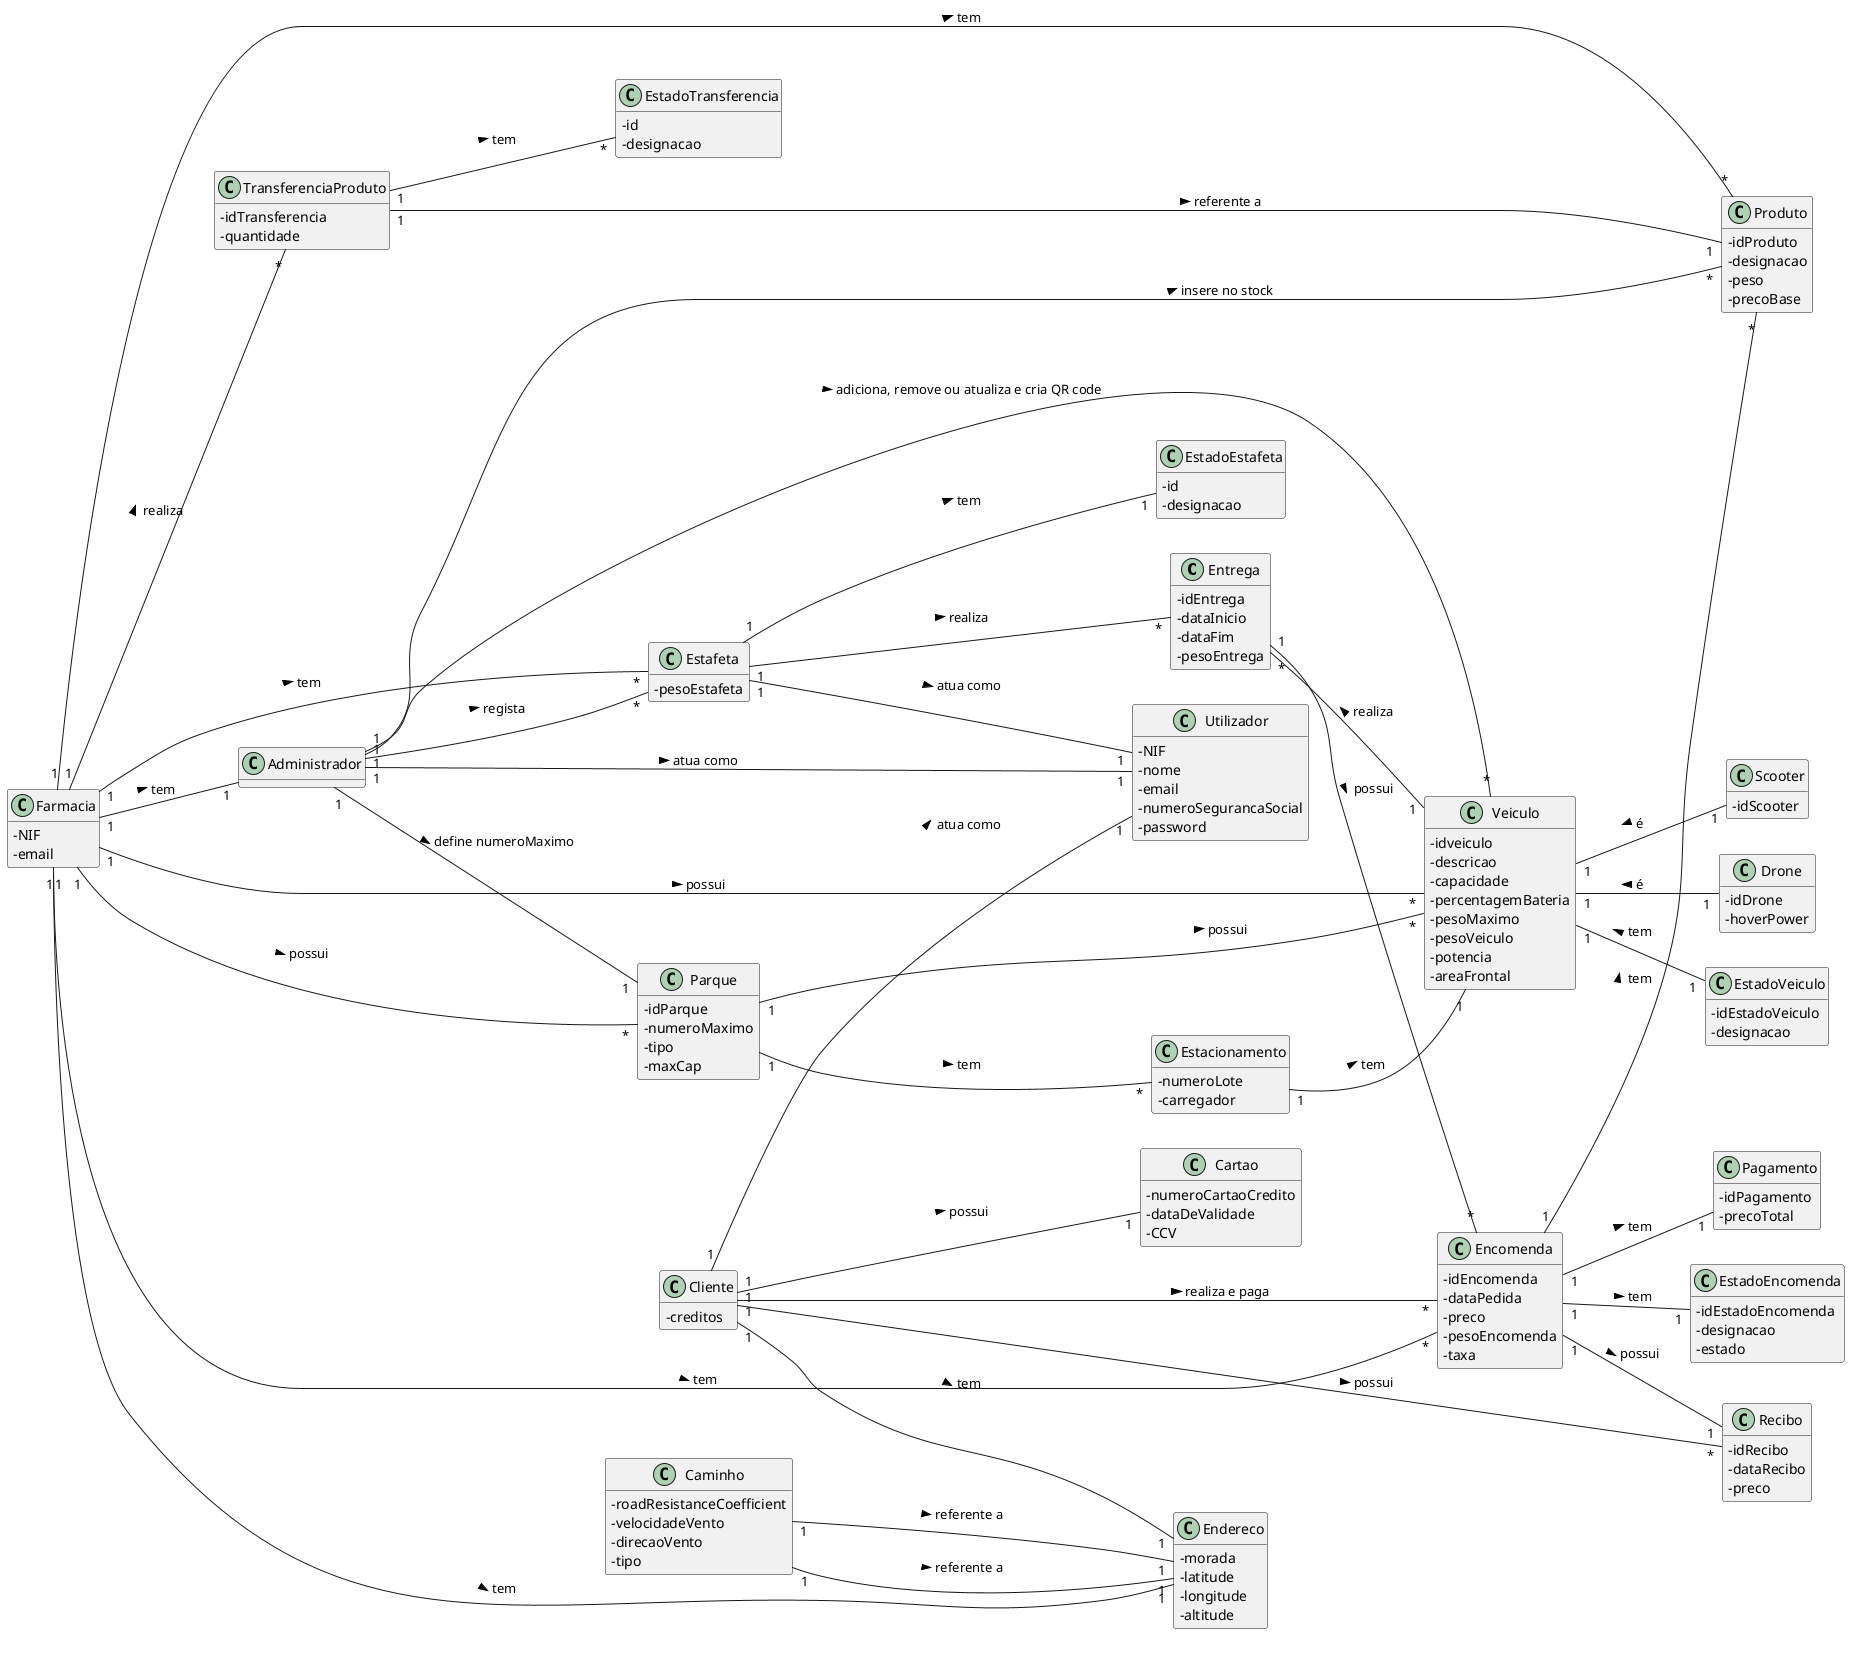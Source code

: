 @startuml
skinparam classAttributeIconSize 0
hide methods
left to right direction

class Entrega {
  -idEntrega
  -dataInicio
  -dataFim
  -pesoEntrega
}

class Encomenda {
  -idEncomenda
  -dataPedida
  -preco
  -pesoEncomenda
  -taxa
}

class EstadoEncomenda {
  -idEstadoEncomenda
  -designacao
  -estado
}

class Produto {
  -idProduto
  -designacao
  -peso
  -precoBase
}

class Farmacia {
  -NIF
  -email
}

class Recibo {
  -idRecibo
  -dataRecibo
  -preco
}

class Estacionamento {
  -numeroLote
  -carregador
}

class Estafeta {
  -pesoEstafeta
}

class Utilizador {
  -NIF
  -nome
  -email
  -numeroSegurancaSocial
  -password
}

class Administrador {

}

class Endereco {
  -morada
  -latitude
  -longitude
  -altitude
}

class Scooter {
  -idScooter
}

class Veiculo {
  -idveiculo
  -descricao
  -capacidade
  -percentagemBateria
  -pesoMaximo
  -pesoVeiculo
  -potencia
  -areaFrontal
}

class Drone {
  -idDrone
  -hoverPower
}


class Parque {
  -idParque
  -numeroMaximo
  -tipo
  -maxCap
}

class Cliente {
  -creditos
}

class Cartao{
  -numeroCartaoCredito
  -dataDeValidade
  -CCV
}

class TransferenciaProduto {
  -idTransferencia
  -quantidade
}

class EstadoTransferencia {
  -id
  -designacao
}

class EstadoVeiculo {
  -idEstadoVeiculo
  -designacao
}

class EstadoEstafeta {
  -id
  -designacao
}

class Pagamento {
  -idPagamento
  -precoTotal
}

class Caminho {
  -roadResistanceCoefficient
  -velocidadeVento
  -direcaoVento
  -tipo
}

Encomenda "1" -- "1" EstadoEncomenda : tem >
Entrega "1" -- "*" Encomenda : possui >
Estafeta "1" -- "*" Entrega: realiza >
Estafeta "1" -- "1" EstadoEstafeta: tem >
Estafeta "1" -- "1" Utilizador: atua como >
Administrador "1" -- "1" Utilizador: atua como >
Administrador "1" -- "*" Estafeta: regista >
Administrador "1" -- "*" Produto: insere no stock >
Administrador "1" -- "*" Veiculo: adiciona, remove ou atualiza e cria QR code >
Administrador "1" -- "1" Parque: define numeroMaximo >
Cliente "1" -- "1" Endereco: tem >
Cliente "1" -- "1" Utilizador: atua como >
Cliente "1" -- "*" Encomenda: realiza e paga >
Cliente "1" -- "1" Cartao: possui >
Cliente "1" -- "*" Recibo: possui >
Encomenda "1" -- "1" Pagamento: tem >
Encomenda "1" -- "1" Recibo: possui >
Entrega "*" -- "1" Veiculo: realiza <
Veiculo "1" -- "1" Drone: é <
Veiculo "1" -- "1" Scooter: é <
Veiculo "1" -- "1" EstadoVeiculo: tem <
Farmacia "1" -- "*" Produto: tem >
Encomenda "1" -- "*" Produto: tem >
Farmacia "1" -- "*" Encomenda: tem >
Farmacia "1" -- "*" Parque: possui >
Parque "1" -- "*" Veiculo: possui >
Farmacia "1" -- "*" Veiculo: possui >
Farmacia "1" -- "1" Endereco: tem >
Parque "1" -- "*" Estacionamento: tem >
Estacionamento "1" -- "1" Veiculo: tem >
Farmacia "1" -- "*" Estafeta: tem >
Farmacia "1" -- "1" Administrador: tem >
Farmacia "1" -- "*" TransferenciaProduto: realiza >
TransferenciaProduto "1" -- "*" EstadoTransferencia: tem >
TransferenciaProduto "1" -- "1" Produto: referente a >
Caminho "1" -- "1" Endereco: referente a >
Caminho "1" -- "1" Endereco: referente a >

@enduml